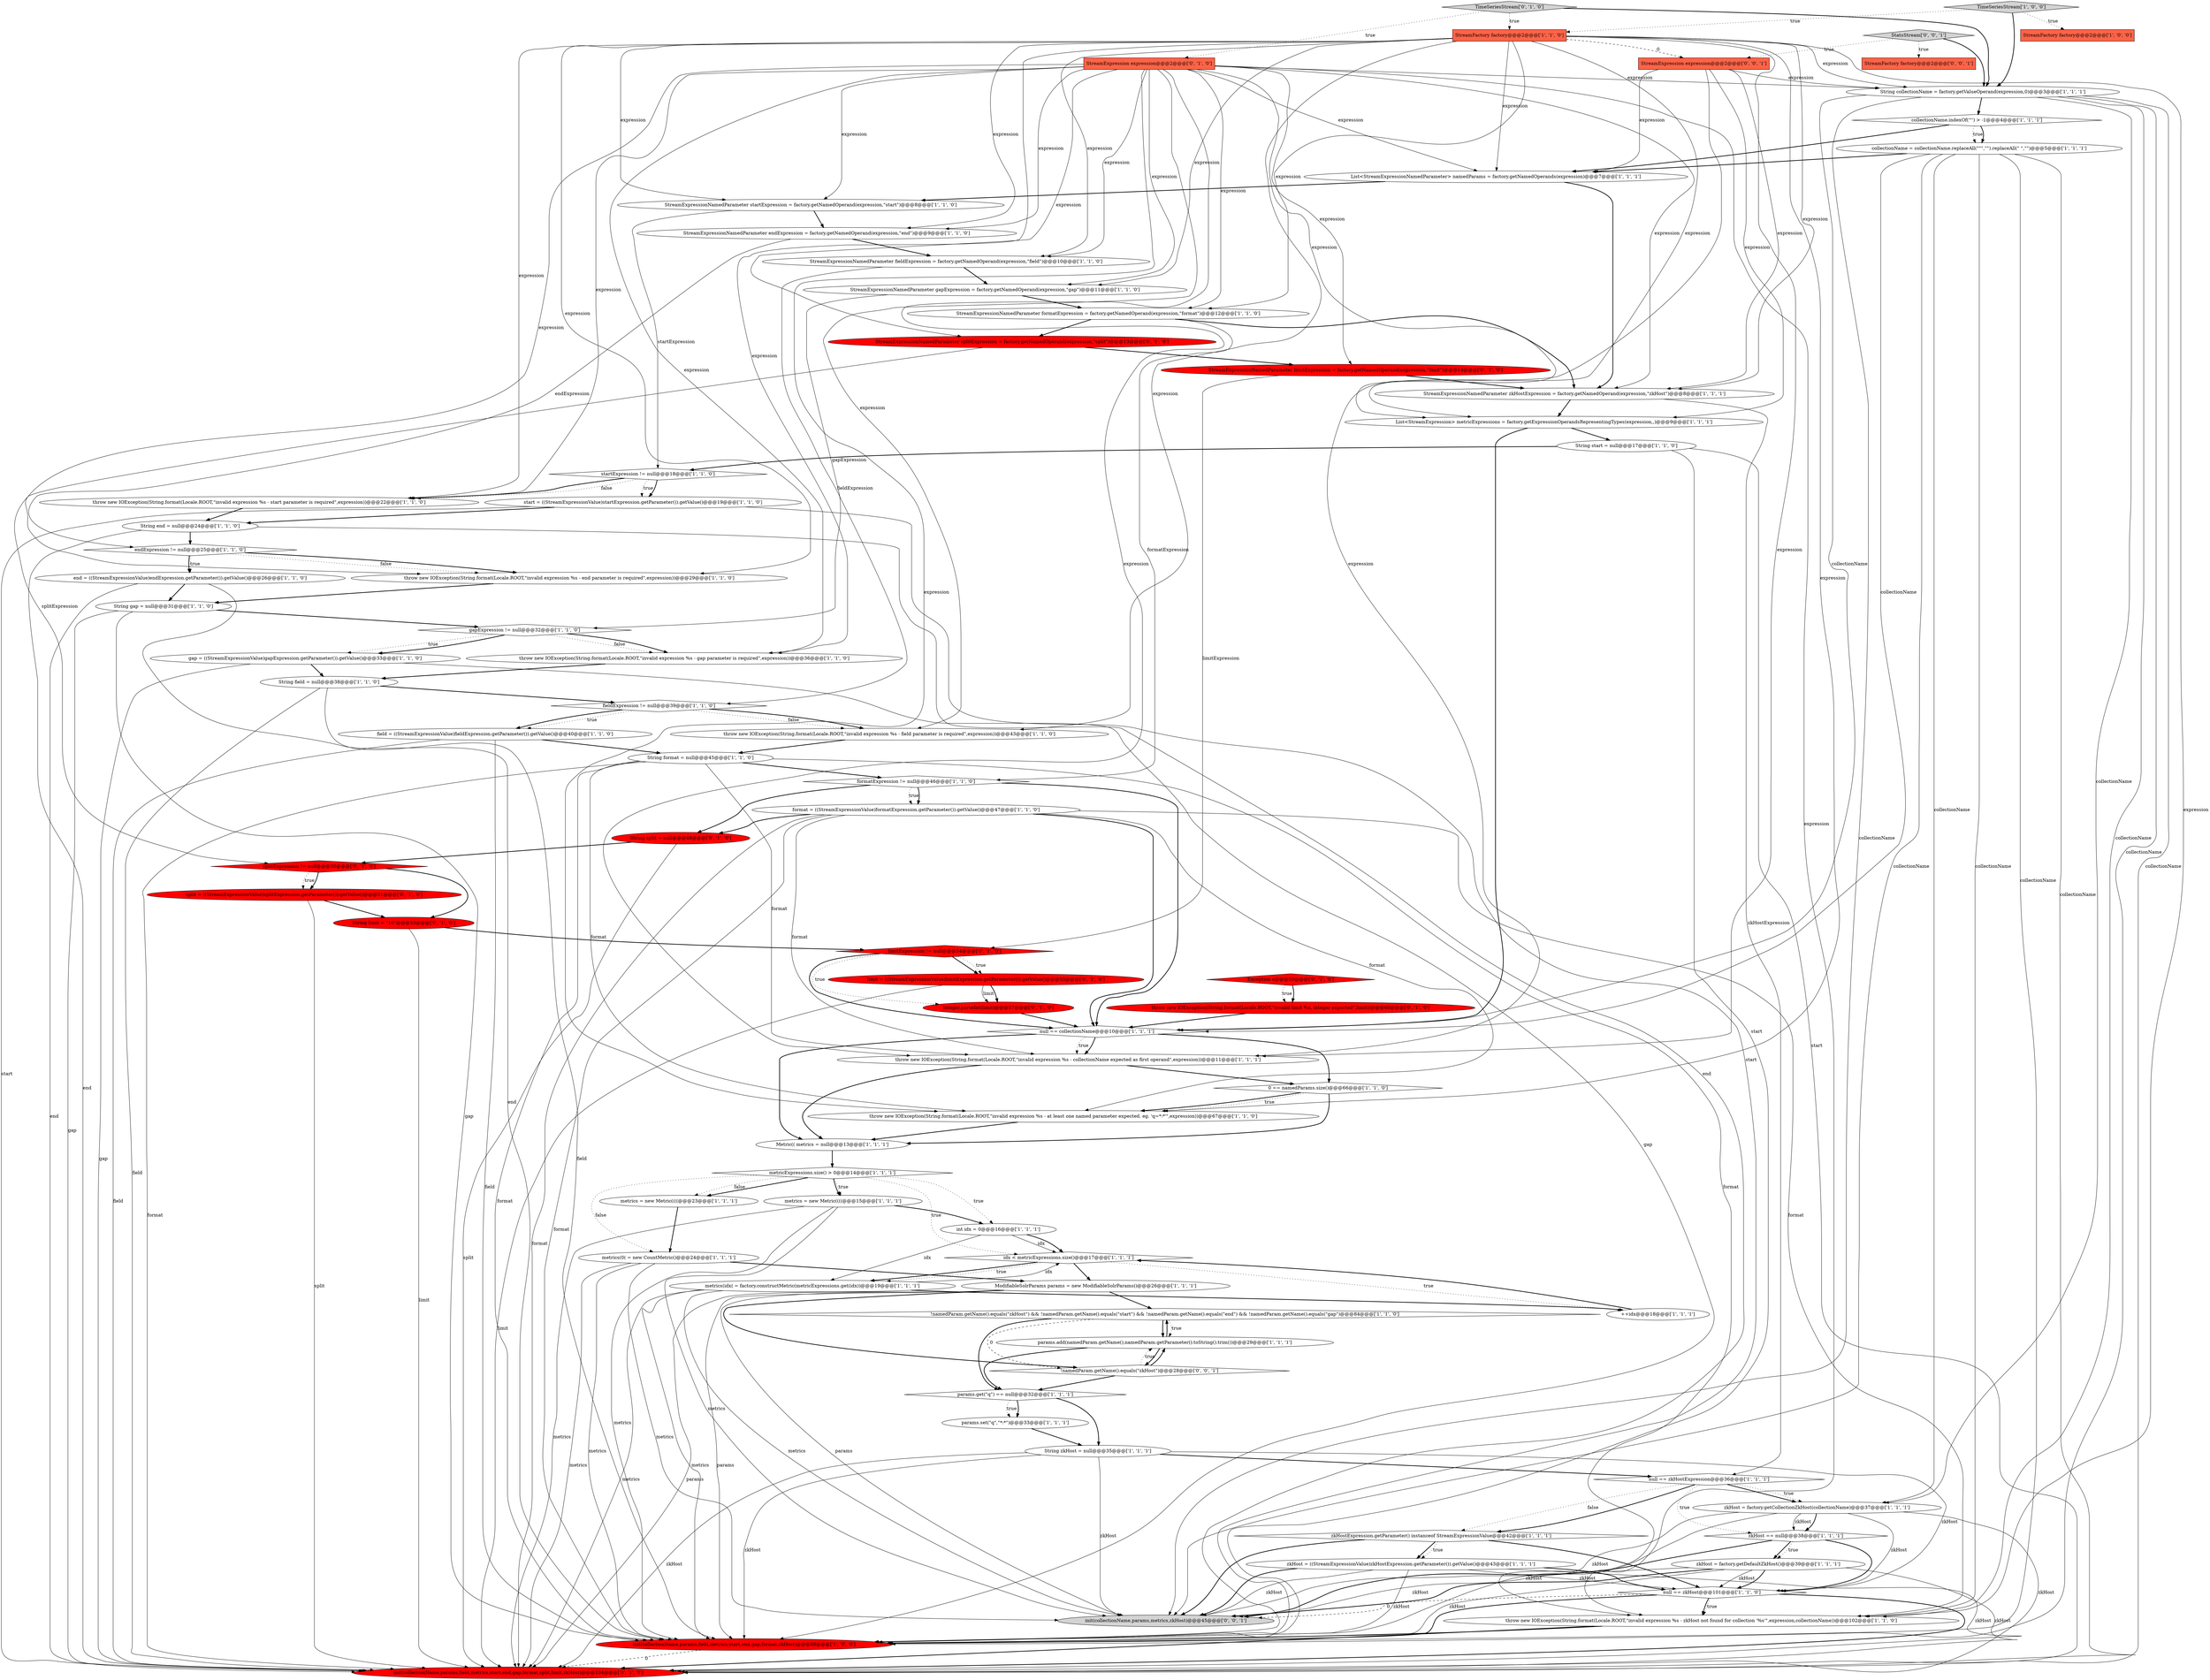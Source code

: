 digraph {
5 [style = filled, label = "null == zkHostExpression@@@36@@@['1', '1', '1']", fillcolor = white, shape = diamond image = "AAA0AAABBB1BBB"];
31 [style = filled, label = "collectionName = collectionName.replaceAll(\"\"\",\"\").replaceAll(\" \",\"\")@@@5@@@['1', '1', '1']", fillcolor = white, shape = ellipse image = "AAA0AAABBB1BBB"];
22 [style = filled, label = "start = ((StreamExpressionValue)startExpression.getParameter()).getValue()@@@19@@@['1', '1', '0']", fillcolor = white, shape = ellipse image = "AAA0AAABBB1BBB"];
61 [style = filled, label = "String split = null@@@49@@@['0', '1', '0']", fillcolor = red, shape = ellipse image = "AAA1AAABBB2BBB"];
47 [style = filled, label = "zkHost = factory.getDefaultZkHost()@@@39@@@['1', '1', '1']", fillcolor = white, shape = ellipse image = "AAA0AAABBB1BBB"];
69 [style = filled, label = "limit = ((StreamExpressionValue)limitExpression.getParameter()).getValue()@@@55@@@['0', '1', '0']", fillcolor = red, shape = ellipse image = "AAA1AAABBB2BBB"];
41 [style = filled, label = "gap = ((StreamExpressionValue)gapExpression.getParameter()).getValue()@@@33@@@['1', '1', '0']", fillcolor = white, shape = ellipse image = "AAA0AAABBB1BBB"];
79 [style = filled, label = "StreamExpression expression@@@2@@@['0', '0', '1']", fillcolor = tomato, shape = box image = "AAA0AAABBB3BBB"];
71 [style = filled, label = "throw new IOException(String.format(Locale.ROOT,\"invalid limit %s, integer expected\",limit))@@@60@@@['0', '1', '0']", fillcolor = red, shape = ellipse image = "AAA1AAABBB2BBB"];
17 [style = filled, label = "params.set(\"q\",\"*:*\")@@@33@@@['1', '1', '1']", fillcolor = white, shape = ellipse image = "AAA0AAABBB1BBB"];
3 [style = filled, label = "String format = null@@@45@@@['1', '1', '0']", fillcolor = white, shape = ellipse image = "AAA0AAABBB1BBB"];
40 [style = filled, label = "++idx@@@18@@@['1', '1', '1']", fillcolor = white, shape = ellipse image = "AAA0AAABBB1BBB"];
4 [style = filled, label = "String start = null@@@17@@@['1', '1', '0']", fillcolor = white, shape = ellipse image = "AAA0AAABBB1BBB"];
18 [style = filled, label = "StreamExpressionNamedParameter gapExpression = factory.getNamedOperand(expression,\"gap\")@@@11@@@['1', '1', '0']", fillcolor = white, shape = ellipse image = "AAA0AAABBB1BBB"];
56 [style = filled, label = "collectionName.indexOf('\"') > -1@@@4@@@['1', '1', '1']", fillcolor = white, shape = diamond image = "AAA0AAABBB1BBB"];
60 [style = filled, label = "field = ((StreamExpressionValue)fieldExpression.getParameter()).getValue()@@@40@@@['1', '1', '0']", fillcolor = white, shape = ellipse image = "AAA0AAABBB1BBB"];
2 [style = filled, label = "params.get(\"q\") == null@@@32@@@['1', '1', '1']", fillcolor = white, shape = diamond image = "AAA0AAABBB1BBB"];
54 [style = filled, label = "throw new IOException(String.format(Locale.ROOT,\"invalid expression %s - field parameter is required\",expression))@@@43@@@['1', '1', '0']", fillcolor = white, shape = ellipse image = "AAA0AAABBB1BBB"];
11 [style = filled, label = "gapExpression != null@@@32@@@['1', '1', '0']", fillcolor = white, shape = diamond image = "AAA0AAABBB1BBB"];
23 [style = filled, label = "StreamFactory factory@@@2@@@['1', '0', '0']", fillcolor = tomato, shape = box image = "AAA0AAABBB1BBB"];
44 [style = filled, label = "metricExpressions.size() > 0@@@14@@@['1', '1', '1']", fillcolor = white, shape = diamond image = "AAA0AAABBB1BBB"];
27 [style = filled, label = "TimeSeriesStream['1', '0', '0']", fillcolor = lightgray, shape = diamond image = "AAA0AAABBB1BBB"];
78 [style = filled, label = "StatsStream['0', '0', '1']", fillcolor = lightgray, shape = diamond image = "AAA0AAABBB3BBB"];
46 [style = filled, label = "startExpression != null@@@18@@@['1', '1', '0']", fillcolor = white, shape = diamond image = "AAA0AAABBB1BBB"];
62 [style = filled, label = "StreamExpressionNamedParameter limitExpression = factory.getNamedOperand(expression,\"limit\")@@@14@@@['0', '1', '0']", fillcolor = red, shape = ellipse image = "AAA1AAABBB2BBB"];
74 [style = filled, label = "init(collectionName,params,field,metrics,start,end,gap,format,split,limit,zkHost)@@@104@@@['0', '1', '0']", fillcolor = red, shape = ellipse image = "AAA1AAABBB2BBB"];
42 [style = filled, label = "!namedParam.getName().equals(\"zkHost\") && !namedParam.getName().equals(\"start\") && !namedParam.getName().equals(\"end\") && !namedParam.getName().equals(\"gap\")@@@84@@@['1', '1', '0']", fillcolor = white, shape = diamond image = "AAA0AAABBB1BBB"];
73 [style = filled, label = "String limit = \"10\"@@@53@@@['0', '1', '0']", fillcolor = red, shape = ellipse image = "AAA1AAABBB2BBB"];
6 [style = filled, label = "int idx = 0@@@16@@@['1', '1', '1']", fillcolor = white, shape = ellipse image = "AAA0AAABBB1BBB"];
49 [style = filled, label = "null == zkHost@@@101@@@['1', '1', '0']", fillcolor = white, shape = diamond image = "AAA0AAABBB1BBB"];
13 [style = filled, label = "endExpression != null@@@25@@@['1', '1', '0']", fillcolor = white, shape = diamond image = "AAA0AAABBB1BBB"];
50 [style = filled, label = "StreamExpressionNamedParameter zkHostExpression = factory.getNamedOperand(expression,\"zkHost\")@@@8@@@['1', '1', '1']", fillcolor = white, shape = ellipse image = "AAA0AAABBB1BBB"];
52 [style = filled, label = "params.add(namedParam.getName(),namedParam.getParameter().toString().trim())@@@29@@@['1', '1', '1']", fillcolor = white, shape = ellipse image = "AAA0AAABBB1BBB"];
34 [style = filled, label = "zkHost = ((StreamExpressionValue)zkHostExpression.getParameter()).getValue()@@@43@@@['1', '1', '1']", fillcolor = white, shape = ellipse image = "AAA0AAABBB1BBB"];
21 [style = filled, label = "throw new IOException(String.format(Locale.ROOT,\"invalid expression %s - at least one named parameter expected. eg. 'q=*:*'\",expression))@@@67@@@['1', '1', '0']", fillcolor = white, shape = ellipse image = "AAA0AAABBB1BBB"];
72 [style = filled, label = "limitExpression != null@@@54@@@['0', '1', '0']", fillcolor = red, shape = diamond image = "AAA1AAABBB2BBB"];
20 [style = filled, label = "zkHost = factory.getCollectionZkHost(collectionName)@@@37@@@['1', '1', '1']", fillcolor = white, shape = ellipse image = "AAA0AAABBB1BBB"];
1 [style = filled, label = "format = ((StreamExpressionValue)formatExpression.getParameter()).getValue()@@@47@@@['1', '1', '0']", fillcolor = white, shape = ellipse image = "AAA0AAABBB1BBB"];
14 [style = filled, label = "List<StreamExpressionNamedParameter> namedParams = factory.getNamedOperands(expression)@@@7@@@['1', '1', '1']", fillcolor = white, shape = ellipse image = "AAA0AAABBB1BBB"];
57 [style = filled, label = "throw new IOException(String.format(Locale.ROOT,\"invalid expression %s - gap parameter is required\",expression))@@@36@@@['1', '1', '0']", fillcolor = white, shape = ellipse image = "AAA0AAABBB1BBB"];
7 [style = filled, label = "Metric(( metrics = null@@@13@@@['1', '1', '1']", fillcolor = white, shape = ellipse image = "AAA0AAABBB1BBB"];
66 [style = filled, label = "StreamExpressionNamedParameter splitExpression = factory.getNamedOperand(expression,\"split\")@@@13@@@['0', '1', '0']", fillcolor = red, shape = ellipse image = "AAA1AAABBB2BBB"];
8 [style = filled, label = "zkHost == null@@@38@@@['1', '1', '1']", fillcolor = white, shape = diamond image = "AAA0AAABBB1BBB"];
32 [style = filled, label = "fieldExpression != null@@@39@@@['1', '1', '0']", fillcolor = white, shape = diamond image = "AAA0AAABBB1BBB"];
38 [style = filled, label = "end = ((StreamExpressionValue)endExpression.getParameter()).getValue()@@@26@@@['1', '1', '0']", fillcolor = white, shape = ellipse image = "AAA0AAABBB1BBB"];
67 [style = filled, label = "splitExpression != null@@@50@@@['0', '1', '0']", fillcolor = red, shape = diamond image = "AAA1AAABBB2BBB"];
76 [style = filled, label = "StreamFactory factory@@@2@@@['0', '0', '1']", fillcolor = tomato, shape = box image = "AAA0AAABBB3BBB"];
19 [style = filled, label = "List<StreamExpression> metricExpressions = factory.getExpressionOperandsRepresentingTypes(expression,,)@@@9@@@['1', '1', '1']", fillcolor = white, shape = ellipse image = "AAA0AAABBB1BBB"];
25 [style = filled, label = "0 == namedParams.size()@@@66@@@['1', '1', '0']", fillcolor = white, shape = diamond image = "AAA0AAABBB1BBB"];
48 [style = filled, label = "null == collectionName@@@10@@@['1', '1', '1']", fillcolor = white, shape = diamond image = "AAA0AAABBB1BBB"];
65 [style = filled, label = "split = ((StreamExpressionValue)splitExpression.getParameter()).getValue()@@@51@@@['0', '1', '0']", fillcolor = red, shape = ellipse image = "AAA1AAABBB2BBB"];
77 [style = filled, label = "init(collectionName,params,metrics,zkHost)@@@45@@@['0', '0', '1']", fillcolor = lightgray, shape = ellipse image = "AAA0AAABBB3BBB"];
53 [style = filled, label = "metrics = new Metric((((@@@15@@@['1', '1', '1']", fillcolor = white, shape = ellipse image = "AAA0AAABBB1BBB"];
26 [style = filled, label = "zkHostExpression.getParameter() instanceof StreamExpressionValue@@@42@@@['1', '1', '1']", fillcolor = white, shape = diamond image = "AAA0AAABBB1BBB"];
29 [style = filled, label = "StreamExpressionNamedParameter endExpression = factory.getNamedOperand(expression,\"end\")@@@9@@@['1', '1', '0']", fillcolor = white, shape = ellipse image = "AAA0AAABBB1BBB"];
37 [style = filled, label = "String gap = null@@@31@@@['1', '1', '0']", fillcolor = white, shape = ellipse image = "AAA0AAABBB1BBB"];
9 [style = filled, label = "StreamExpressionNamedParameter startExpression = factory.getNamedOperand(expression,\"start\")@@@8@@@['1', '1', '0']", fillcolor = white, shape = ellipse image = "AAA0AAABBB1BBB"];
36 [style = filled, label = "formatExpression != null@@@46@@@['1', '1', '0']", fillcolor = white, shape = diamond image = "AAA0AAABBB1BBB"];
51 [style = filled, label = "metrics(0( = new CountMetric()@@@24@@@['1', '1', '1']", fillcolor = white, shape = ellipse image = "AAA0AAABBB1BBB"];
58 [style = filled, label = "StreamExpressionNamedParameter formatExpression = factory.getNamedOperand(expression,\"format\")@@@12@@@['1', '1', '0']", fillcolor = white, shape = ellipse image = "AAA0AAABBB1BBB"];
0 [style = filled, label = "throw new IOException(String.format(Locale.ROOT,\"invalid expression %s - end parameter is required\",expression))@@@29@@@['1', '1', '0']", fillcolor = white, shape = ellipse image = "AAA0AAABBB1BBB"];
45 [style = filled, label = "idx < metricExpressions.size()@@@17@@@['1', '1', '1']", fillcolor = white, shape = diamond image = "AAA0AAABBB1BBB"];
63 [style = filled, label = "StreamExpression expression@@@2@@@['0', '1', '0']", fillcolor = tomato, shape = box image = "AAA0AAABBB2BBB"];
33 [style = filled, label = "metrics(idx( = factory.constructMetric(metricExpressions.get(idx))@@@19@@@['1', '1', '1']", fillcolor = white, shape = ellipse image = "AAA0AAABBB1BBB"];
16 [style = filled, label = "metrics = new Metric((((@@@23@@@['1', '1', '1']", fillcolor = white, shape = ellipse image = "AAA0AAABBB1BBB"];
10 [style = filled, label = "throw new IOException(String.format(Locale.ROOT,\"invalid expression %s - collectionName expected as first operand\",expression))@@@11@@@['1', '1', '1']", fillcolor = white, shape = ellipse image = "AAA0AAABBB1BBB"];
15 [style = filled, label = "String field = null@@@38@@@['1', '1', '0']", fillcolor = white, shape = ellipse image = "AAA0AAABBB1BBB"];
39 [style = filled, label = "init(collectionName,params,field,metrics,start,end,gap,format,zkHost)@@@88@@@['1', '0', '0']", fillcolor = red, shape = ellipse image = "AAA1AAABBB1BBB"];
24 [style = filled, label = "throw new IOException(String.format(Locale.ROOT,\"invalid expression %s - zkHost not found for collection '%s'\",expression,collectionName))@@@102@@@['1', '1', '0']", fillcolor = white, shape = ellipse image = "AAA0AAABBB1BBB"];
12 [style = filled, label = "StreamExpressionNamedParameter fieldExpression = factory.getNamedOperand(expression,\"field\")@@@10@@@['1', '1', '0']", fillcolor = white, shape = ellipse image = "AAA0AAABBB1BBB"];
64 [style = filled, label = "Exception e@@@59@@@['0', '1', '0']", fillcolor = red, shape = diamond image = "AAA1AAABBB2BBB"];
68 [style = filled, label = "TimeSeriesStream['0', '1', '0']", fillcolor = lightgray, shape = diamond image = "AAA0AAABBB2BBB"];
70 [style = filled, label = "Integer.parseInt(limit)@@@57@@@['0', '1', '0']", fillcolor = red, shape = ellipse image = "AAA1AAABBB2BBB"];
75 [style = filled, label = "!namedParam.getName().equals(\"zkHost\")@@@28@@@['0', '0', '1']", fillcolor = white, shape = diamond image = "AAA0AAABBB3BBB"];
35 [style = filled, label = "StreamFactory factory@@@2@@@['1', '1', '0']", fillcolor = tomato, shape = box image = "AAA0AAABBB1BBB"];
30 [style = filled, label = "String end = null@@@24@@@['1', '1', '0']", fillcolor = white, shape = ellipse image = "AAA0AAABBB1BBB"];
28 [style = filled, label = "throw new IOException(String.format(Locale.ROOT,\"invalid expression %s - start parameter is required\",expression))@@@22@@@['1', '1', '0']", fillcolor = white, shape = ellipse image = "AAA0AAABBB1BBB"];
59 [style = filled, label = "String zkHost = null@@@35@@@['1', '1', '1']", fillcolor = white, shape = ellipse image = "AAA0AAABBB1BBB"];
43 [style = filled, label = "String collectionName = factory.getValueOperand(expression,0)@@@3@@@['1', '1', '1']", fillcolor = white, shape = ellipse image = "AAA0AAABBB1BBB"];
55 [style = filled, label = "ModifiableSolrParams params = new ModifiableSolrParams()@@@26@@@['1', '1', '1']", fillcolor = white, shape = ellipse image = "AAA0AAABBB1BBB"];
1->21 [style = solid, label="format"];
16->51 [style = bold, label=""];
3->39 [style = solid, label="format"];
26->77 [style = bold, label=""];
58->50 [style = bold, label=""];
11->57 [style = dotted, label="false"];
47->49 [style = solid, label="zkHost"];
8->77 [style = bold, label=""];
30->13 [style = bold, label=""];
11->41 [style = dotted, label="true"];
41->15 [style = bold, label=""];
35->14 [style = solid, label="expression"];
37->11 [style = bold, label=""];
79->19 [style = solid, label="expression"];
5->20 [style = bold, label=""];
68->43 [style = bold, label=""];
43->48 [style = solid, label="collectionName"];
26->34 [style = bold, label=""];
45->33 [style = bold, label=""];
24->39 [style = bold, label=""];
31->74 [style = solid, label="collectionName"];
27->23 [style = dotted, label="true"];
63->9 [style = solid, label="expression"];
66->62 [style = bold, label=""];
71->48 [style = bold, label=""];
37->39 [style = solid, label="gap"];
63->24 [style = solid, label="expression"];
44->53 [style = bold, label=""];
22->30 [style = bold, label=""];
41->74 [style = solid, label="gap"];
47->49 [style = bold, label=""];
63->58 [style = solid, label="expression"];
49->24 [style = bold, label=""];
45->40 [style = dotted, label="true"];
3->36 [style = bold, label=""];
46->28 [style = dotted, label="false"];
79->43 [style = solid, label="expression"];
49->39 [style = bold, label=""];
35->54 [style = solid, label="expression"];
31->39 [style = solid, label="collectionName"];
63->29 [style = solid, label="expression"];
61->74 [style = solid, label="split"];
12->18 [style = bold, label=""];
66->67 [style = solid, label="splitExpression"];
35->18 [style = solid, label="expression"];
48->10 [style = bold, label=""];
2->59 [style = bold, label=""];
53->39 [style = solid, label="metrics"];
8->47 [style = bold, label=""];
75->52 [style = bold, label=""];
14->9 [style = bold, label=""];
69->74 [style = solid, label="limit"];
56->31 [style = dotted, label="true"];
54->3 [style = bold, label=""];
68->35 [style = dotted, label="true"];
9->29 [style = bold, label=""];
27->35 [style = dotted, label="true"];
51->39 [style = solid, label="metrics"];
35->50 [style = solid, label="expression"];
4->46 [style = bold, label=""];
25->21 [style = bold, label=""];
34->39 [style = solid, label="zkHost"];
25->21 [style = dotted, label="true"];
75->52 [style = dotted, label="true"];
31->14 [style = bold, label=""];
31->48 [style = solid, label="collectionName"];
22->39 [style = solid, label="start"];
3->21 [style = solid, label="format"];
42->2 [style = bold, label=""];
64->71 [style = bold, label=""];
63->50 [style = solid, label="expression"];
3->10 [style = solid, label="format"];
3->74 [style = solid, label="format"];
20->39 [style = solid, label="zkHost"];
6->33 [style = solid, label="idx"];
63->57 [style = solid, label="expression"];
50->19 [style = bold, label=""];
28->30 [style = bold, label=""];
65->73 [style = bold, label=""];
32->60 [style = dotted, label="true"];
31->20 [style = solid, label="collectionName"];
43->24 [style = solid, label="collectionName"];
43->74 [style = solid, label="collectionName"];
47->74 [style = solid, label="zkHost"];
26->49 [style = bold, label=""];
12->32 [style = solid, label="fieldExpression"];
65->74 [style = solid, label="split"];
43->77 [style = solid, label="collectionName"];
67->73 [style = bold, label=""];
25->7 [style = bold, label=""];
10->7 [style = bold, label=""];
42->75 [style = dashed, label="0"];
20->49 [style = solid, label="zkHost"];
55->39 [style = solid, label="params"];
30->74 [style = solid, label="end"];
43->39 [style = solid, label="collectionName"];
55->77 [style = solid, label="params"];
52->42 [style = bold, label=""];
20->8 [style = bold, label=""];
15->39 [style = solid, label="field"];
68->63 [style = dotted, label="true"];
44->16 [style = bold, label=""];
38->37 [style = bold, label=""];
30->39 [style = solid, label="end"];
1->74 [style = solid, label="format"];
35->58 [style = solid, label="expression"];
51->74 [style = solid, label="metrics"];
10->25 [style = bold, label=""];
64->71 [style = dotted, label="true"];
59->77 [style = solid, label="zkHost"];
4->39 [style = solid, label="start"];
24->74 [style = bold, label=""];
63->54 [style = solid, label="expression"];
55->75 [style = bold, label=""];
42->52 [style = dotted, label="true"];
21->7 [style = bold, label=""];
49->77 [style = dashed, label="0"];
35->43 [style = solid, label="expression"];
50->5 [style = solid, label="zkHostExpression"];
39->74 [style = dashed, label="0"];
35->28 [style = solid, label="expression"];
35->12 [style = solid, label="expression"];
56->14 [style = bold, label=""];
5->8 [style = dotted, label="true"];
59->39 [style = solid, label="zkHost"];
78->76 [style = dotted, label="true"];
11->57 [style = bold, label=""];
35->57 [style = solid, label="expression"];
20->77 [style = solid, label="zkHost"];
35->10 [style = solid, label="expression"];
7->44 [style = bold, label=""];
44->16 [style = dotted, label="false"];
73->74 [style = solid, label="limit"];
13->0 [style = bold, label=""];
44->45 [style = dotted, label="true"];
2->17 [style = bold, label=""];
55->74 [style = solid, label="params"];
67->65 [style = dotted, label="true"];
33->77 [style = solid, label="metrics"];
3->24 [style = solid, label="format"];
63->10 [style = solid, label="expression"];
53->74 [style = solid, label="metrics"];
27->43 [style = bold, label=""];
72->69 [style = bold, label=""];
45->55 [style = bold, label=""];
56->31 [style = bold, label=""];
46->28 [style = bold, label=""];
34->49 [style = bold, label=""];
63->21 [style = solid, label="expression"];
42->52 [style = bold, label=""];
1->48 [style = bold, label=""];
44->53 [style = dotted, label="true"];
1->61 [style = bold, label=""];
41->39 [style = solid, label="gap"];
5->26 [style = bold, label=""];
9->46 [style = solid, label="startExpression"];
13->38 [style = dotted, label="true"];
32->54 [style = dotted, label="false"];
34->77 [style = bold, label=""];
59->5 [style = bold, label=""];
44->51 [style = dotted, label="false"];
55->42 [style = bold, label=""];
63->66 [style = solid, label="expression"];
20->74 [style = solid, label="zkHost"];
47->77 [style = bold, label=""];
43->56 [style = bold, label=""];
35->21 [style = solid, label="expression"];
51->77 [style = solid, label="metrics"];
58->66 [style = bold, label=""];
48->10 [style = dotted, label="true"];
49->74 [style = bold, label=""];
33->45 [style = solid, label="idx"];
63->12 [style = solid, label="expression"];
63->18 [style = solid, label="expression"];
11->41 [style = bold, label=""];
60->3 [style = bold, label=""];
13->0 [style = dotted, label="false"];
32->60 [style = bold, label=""];
1->24 [style = solid, label="format"];
63->19 [style = solid, label="expression"];
59->74 [style = solid, label="zkHost"];
79->14 [style = solid, label="expression"];
63->62 [style = solid, label="expression"];
18->58 [style = bold, label=""];
35->0 [style = solid, label="expression"];
35->79 [style = dashed, label="0"];
72->69 [style = dotted, label="true"];
53->77 [style = solid, label="metrics"];
57->15 [style = bold, label=""];
75->2 [style = bold, label=""];
38->39 [style = solid, label="end"];
31->24 [style = solid, label="collectionName"];
72->70 [style = dotted, label="true"];
73->72 [style = bold, label=""];
79->50 [style = solid, label="expression"];
14->50 [style = bold, label=""];
48->7 [style = bold, label=""];
47->77 [style = solid, label="zkHost"];
62->72 [style = solid, label="limitExpression"];
46->22 [style = dotted, label="true"];
47->39 [style = solid, label="zkHost"];
69->70 [style = solid, label="limit"];
5->26 [style = dotted, label="false"];
35->24 [style = solid, label="expression"];
46->22 [style = bold, label=""];
61->67 [style = bold, label=""];
72->48 [style = bold, label=""];
63->14 [style = solid, label="expression"];
36->1 [style = dotted, label="true"];
78->79 [style = dotted, label="true"];
33->39 [style = solid, label="metrics"];
19->48 [style = bold, label=""];
0->37 [style = bold, label=""];
63->28 [style = solid, label="expression"];
29->13 [style = solid, label="endExpression"];
34->49 [style = solid, label="zkHost"];
26->34 [style = dotted, label="true"];
34->74 [style = solid, label="zkHost"];
59->49 [style = solid, label="zkHost"];
22->74 [style = solid, label="start"];
2->17 [style = dotted, label="true"];
52->75 [style = bold, label=""];
52->2 [style = bold, label=""];
38->74 [style = solid, label="end"];
43->20 [style = solid, label="collectionName"];
1->10 [style = solid, label="format"];
45->33 [style = dotted, label="true"];
67->65 [style = bold, label=""];
35->9 [style = solid, label="expression"];
6->45 [style = solid, label="idx"];
36->1 [style = bold, label=""];
78->43 [style = bold, label=""];
70->48 [style = bold, label=""];
58->36 [style = solid, label="formatExpression"];
8->47 [style = dotted, label="true"];
37->74 [style = solid, label="gap"];
63->0 [style = solid, label="expression"];
29->12 [style = bold, label=""];
35->19 [style = solid, label="expression"];
33->40 [style = bold, label=""];
31->77 [style = solid, label="collectionName"];
20->8 [style = solid, label="zkHost"];
51->55 [style = bold, label=""];
49->24 [style = dotted, label="true"];
35->29 [style = solid, label="expression"];
33->74 [style = solid, label="metrics"];
36->48 [style = bold, label=""];
53->6 [style = bold, label=""];
79->10 [style = solid, label="expression"];
48->25 [style = bold, label=""];
62->50 [style = bold, label=""];
4->74 [style = solid, label="start"];
8->49 [style = bold, label=""];
5->20 [style = dotted, label="true"];
13->38 [style = bold, label=""];
36->61 [style = bold, label=""];
40->45 [style = bold, label=""];
63->43 [style = solid, label="expression"];
60->74 [style = solid, label="field"];
19->4 [style = bold, label=""];
1->39 [style = solid, label="format"];
32->54 [style = bold, label=""];
17->59 [style = bold, label=""];
69->70 [style = bold, label=""];
15->32 [style = bold, label=""];
6->45 [style = bold, label=""];
44->6 [style = dotted, label="true"];
60->39 [style = solid, label="field"];
34->77 [style = solid, label="zkHost"];
15->74 [style = solid, label="field"];
18->11 [style = solid, label="gapExpression"];
}
